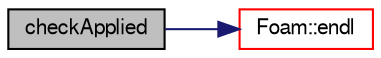 digraph "checkApplied"
{
  bgcolor="transparent";
  edge [fontname="FreeSans",fontsize="10",labelfontname="FreeSans",labelfontsize="10"];
  node [fontname="FreeSans",fontsize="10",shape=record];
  rankdir="LR";
  Node1455 [label="checkApplied",height=0.2,width=0.4,color="black", fillcolor="grey75", style="filled", fontcolor="black"];
  Node1455 -> Node1456 [color="midnightblue",fontsize="10",style="solid",fontname="FreeSans"];
  Node1456 [label="Foam::endl",height=0.2,width=0.4,color="red",URL="$a21124.html#a2db8fe02a0d3909e9351bb4275b23ce4",tooltip="Add newline and flush stream. "];
}
